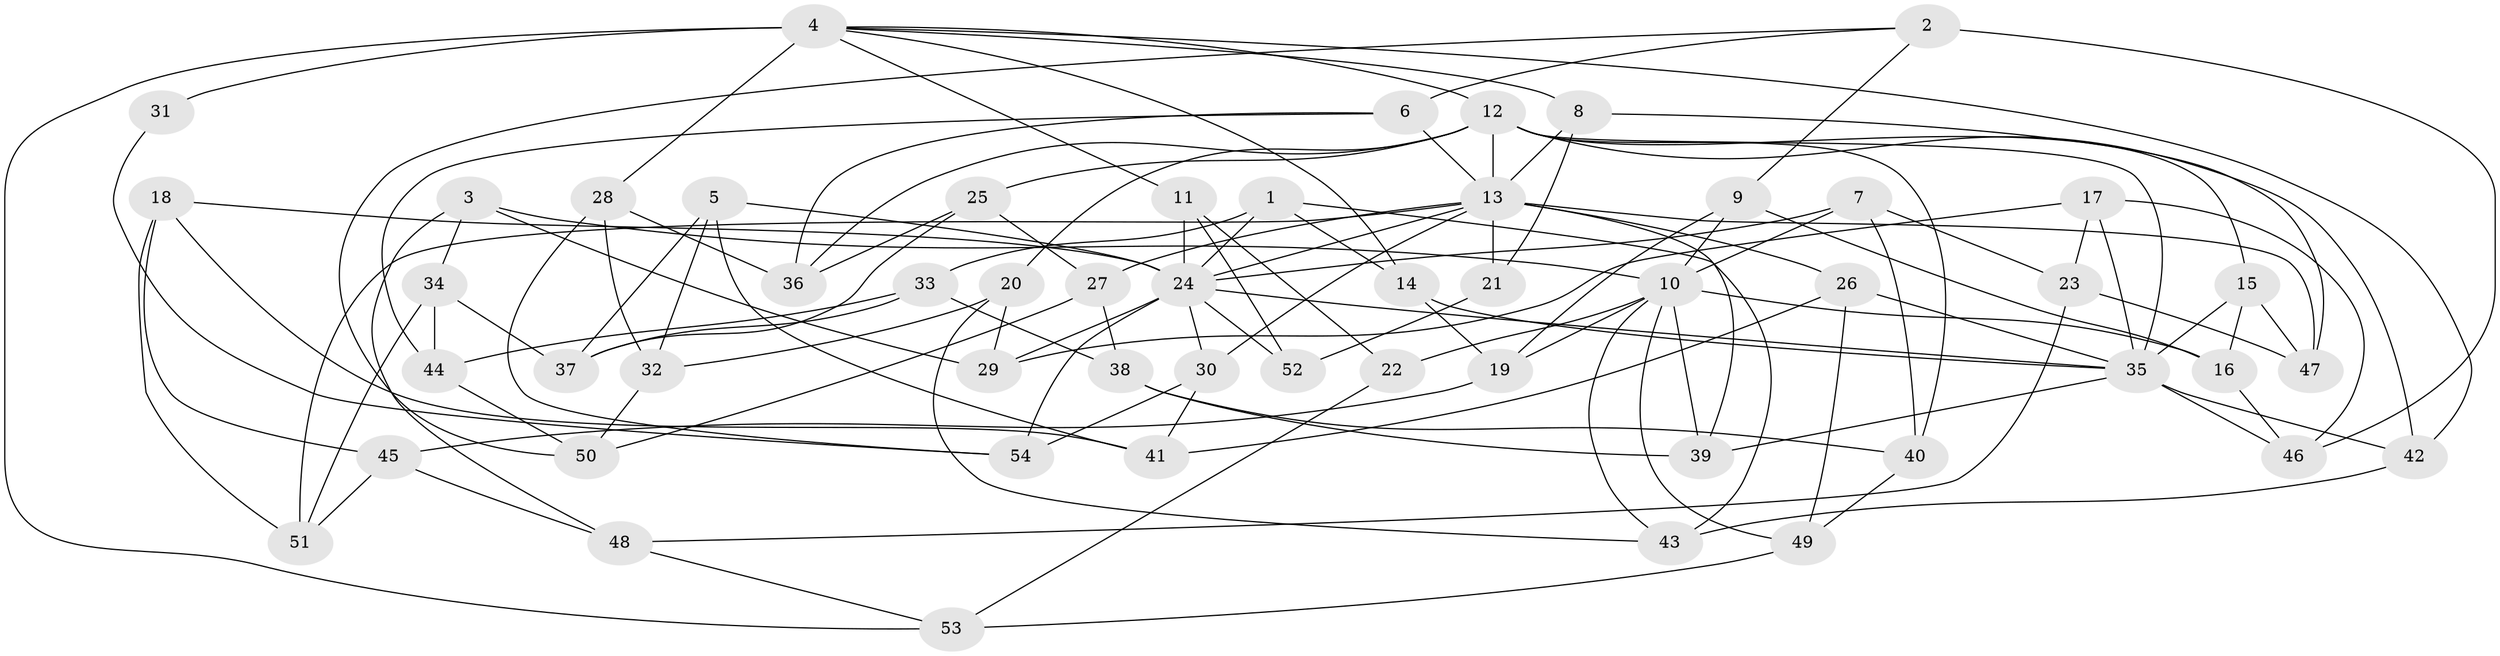 // original degree distribution, {4: 1.0}
// Generated by graph-tools (version 1.1) at 2025/53/03/04/25 22:53:53]
// undirected, 54 vertices, 122 edges
graph export_dot {
  node [color=gray90,style=filled];
  1;
  2;
  3;
  4;
  5;
  6;
  7;
  8;
  9;
  10;
  11;
  12;
  13;
  14;
  15;
  16;
  17;
  18;
  19;
  20;
  21;
  22;
  23;
  24;
  25;
  26;
  27;
  28;
  29;
  30;
  31;
  32;
  33;
  34;
  35;
  36;
  37;
  38;
  39;
  40;
  41;
  42;
  43;
  44;
  45;
  46;
  47;
  48;
  49;
  50;
  51;
  52;
  53;
  54;
  1 -- 14 [weight=1.0];
  1 -- 24 [weight=1.0];
  1 -- 33 [weight=1.0];
  1 -- 43 [weight=1.0];
  2 -- 6 [weight=1.0];
  2 -- 9 [weight=1.0];
  2 -- 46 [weight=1.0];
  2 -- 50 [weight=1.0];
  3 -- 10 [weight=1.0];
  3 -- 29 [weight=1.0];
  3 -- 34 [weight=1.0];
  3 -- 48 [weight=1.0];
  4 -- 8 [weight=1.0];
  4 -- 11 [weight=1.0];
  4 -- 12 [weight=1.0];
  4 -- 14 [weight=1.0];
  4 -- 28 [weight=1.0];
  4 -- 31 [weight=3.0];
  4 -- 42 [weight=1.0];
  4 -- 53 [weight=1.0];
  5 -- 24 [weight=1.0];
  5 -- 32 [weight=1.0];
  5 -- 37 [weight=1.0];
  5 -- 41 [weight=1.0];
  6 -- 13 [weight=1.0];
  6 -- 36 [weight=1.0];
  6 -- 44 [weight=1.0];
  7 -- 10 [weight=1.0];
  7 -- 23 [weight=1.0];
  7 -- 24 [weight=1.0];
  7 -- 40 [weight=1.0];
  8 -- 13 [weight=1.0];
  8 -- 21 [weight=1.0];
  8 -- 47 [weight=1.0];
  9 -- 10 [weight=1.0];
  9 -- 16 [weight=1.0];
  9 -- 19 [weight=1.0];
  10 -- 16 [weight=1.0];
  10 -- 19 [weight=1.0];
  10 -- 22 [weight=2.0];
  10 -- 39 [weight=1.0];
  10 -- 43 [weight=1.0];
  10 -- 49 [weight=1.0];
  11 -- 22 [weight=1.0];
  11 -- 24 [weight=1.0];
  11 -- 52 [weight=1.0];
  12 -- 13 [weight=1.0];
  12 -- 15 [weight=1.0];
  12 -- 20 [weight=1.0];
  12 -- 25 [weight=1.0];
  12 -- 35 [weight=2.0];
  12 -- 36 [weight=1.0];
  12 -- 40 [weight=1.0];
  12 -- 42 [weight=1.0];
  13 -- 21 [weight=2.0];
  13 -- 24 [weight=1.0];
  13 -- 26 [weight=1.0];
  13 -- 27 [weight=1.0];
  13 -- 30 [weight=1.0];
  13 -- 39 [weight=1.0];
  13 -- 47 [weight=1.0];
  13 -- 51 [weight=1.0];
  14 -- 19 [weight=1.0];
  14 -- 35 [weight=1.0];
  15 -- 16 [weight=1.0];
  15 -- 35 [weight=1.0];
  15 -- 47 [weight=1.0];
  16 -- 46 [weight=1.0];
  17 -- 23 [weight=1.0];
  17 -- 29 [weight=1.0];
  17 -- 35 [weight=1.0];
  17 -- 46 [weight=1.0];
  18 -- 24 [weight=1.0];
  18 -- 41 [weight=1.0];
  18 -- 45 [weight=1.0];
  18 -- 51 [weight=1.0];
  19 -- 45 [weight=1.0];
  20 -- 29 [weight=1.0];
  20 -- 32 [weight=1.0];
  20 -- 43 [weight=1.0];
  21 -- 52 [weight=1.0];
  22 -- 53 [weight=1.0];
  23 -- 47 [weight=1.0];
  23 -- 48 [weight=1.0];
  24 -- 29 [weight=1.0];
  24 -- 30 [weight=1.0];
  24 -- 35 [weight=1.0];
  24 -- 52 [weight=2.0];
  24 -- 54 [weight=1.0];
  25 -- 27 [weight=1.0];
  25 -- 36 [weight=1.0];
  25 -- 37 [weight=1.0];
  26 -- 35 [weight=1.0];
  26 -- 41 [weight=1.0];
  26 -- 49 [weight=1.0];
  27 -- 38 [weight=1.0];
  27 -- 50 [weight=1.0];
  28 -- 32 [weight=1.0];
  28 -- 36 [weight=1.0];
  28 -- 54 [weight=1.0];
  30 -- 41 [weight=1.0];
  30 -- 54 [weight=1.0];
  31 -- 54 [weight=1.0];
  32 -- 50 [weight=1.0];
  33 -- 37 [weight=1.0];
  33 -- 38 [weight=1.0];
  33 -- 44 [weight=1.0];
  34 -- 37 [weight=1.0];
  34 -- 44 [weight=1.0];
  34 -- 51 [weight=1.0];
  35 -- 39 [weight=1.0];
  35 -- 42 [weight=1.0];
  35 -- 46 [weight=1.0];
  38 -- 39 [weight=1.0];
  38 -- 40 [weight=1.0];
  40 -- 49 [weight=1.0];
  42 -- 43 [weight=1.0];
  44 -- 50 [weight=1.0];
  45 -- 48 [weight=1.0];
  45 -- 51 [weight=1.0];
  48 -- 53 [weight=1.0];
  49 -- 53 [weight=1.0];
}

